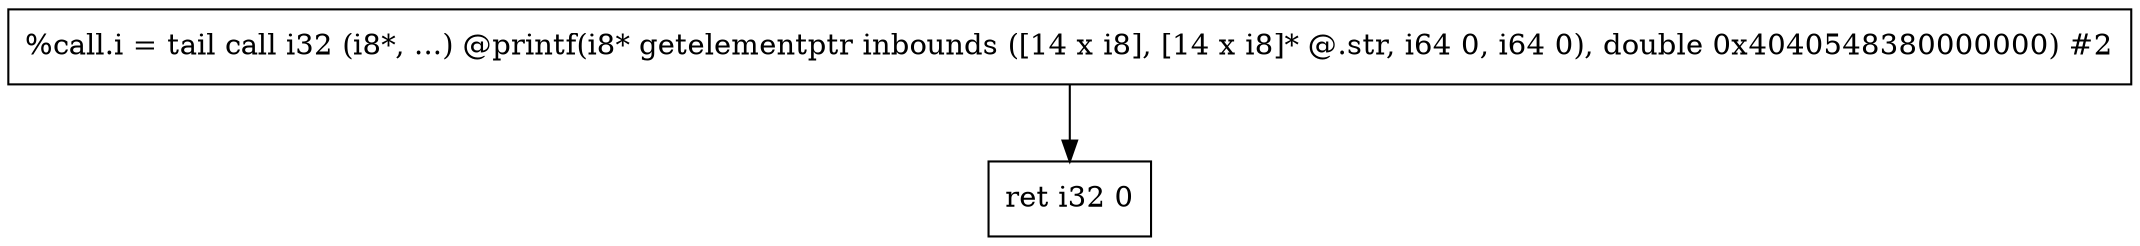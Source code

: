 digraph "CDFG for'main' function" {
	Node0x55c7bb5b4888[shape=record, label="  %call.i = tail call i32 (i8*, ...) @printf(i8* getelementptr inbounds ([14 x i8], [14 x i8]* @.str, i64 0, i64 0), double 0x4040548380000000) #2"]
	Node0x55c7bb5b47f8[shape=record, label="  ret i32 0"]
	Node0x55c7bb5b4888 -> Node0x55c7bb5b47f8
edge [color=red]
}
